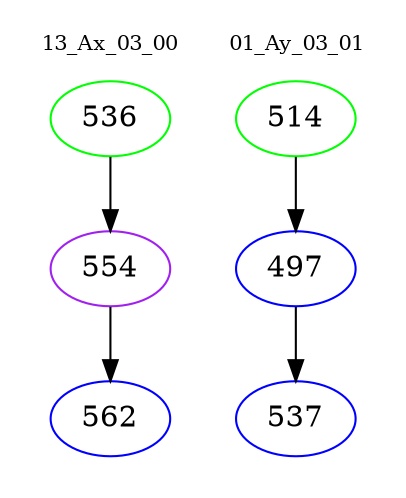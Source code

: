 digraph{
subgraph cluster_0 {
color = white
label = "13_Ax_03_00";
fontsize=10;
T0_536 [label="536", color="green"]
T0_536 -> T0_554 [color="black"]
T0_554 [label="554", color="purple"]
T0_554 -> T0_562 [color="black"]
T0_562 [label="562", color="blue"]
}
subgraph cluster_1 {
color = white
label = "01_Ay_03_01";
fontsize=10;
T1_514 [label="514", color="green"]
T1_514 -> T1_497 [color="black"]
T1_497 [label="497", color="blue"]
T1_497 -> T1_537 [color="black"]
T1_537 [label="537", color="blue"]
}
}
